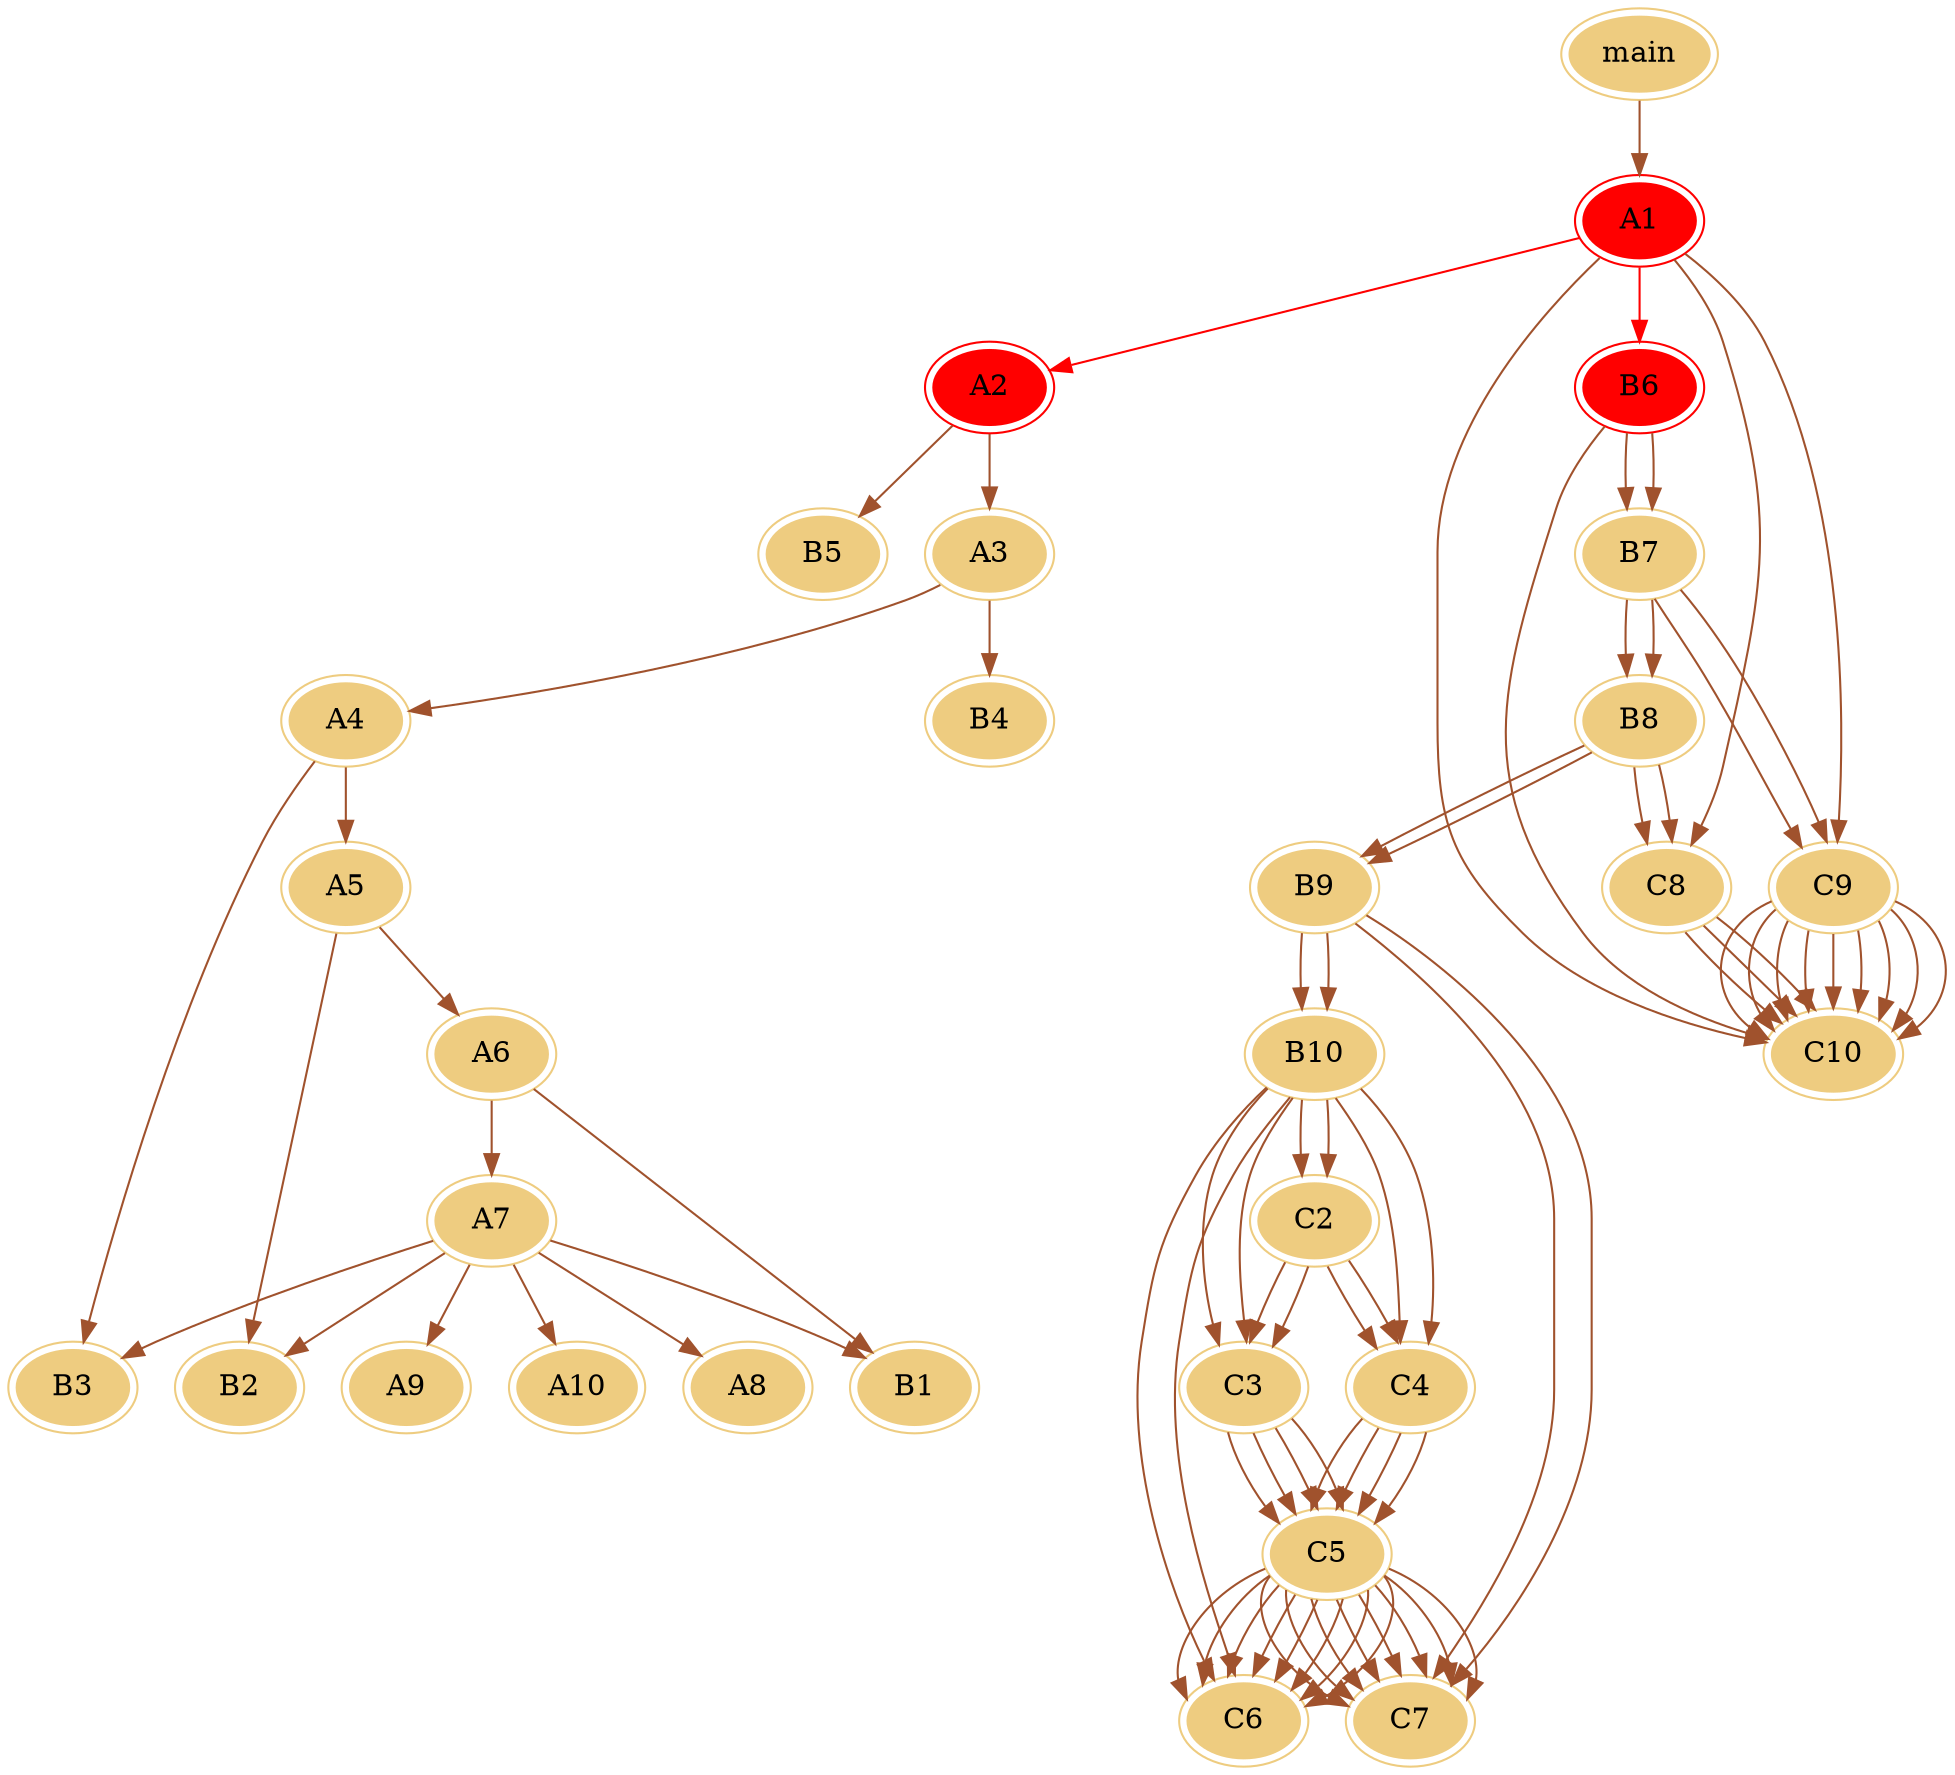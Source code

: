 digraph G {
    /*初始化节点和边的颜色*/
    node [peripheries=2 style=filled color="#eecc80"]
    edge [color="sienna" fontcolor="green"]
main -> A1;
A1 -> A2[color=red];
A2 -> A3;
A3 -> A4;
A4 -> A5;
A5 -> A6;
A6 -> A7;
A7 -> A8;
A7 -> A9;
A7 -> A10;
A7 -> B1;
A7 -> B2;
A7 -> B3;
A6 -> B1;
A5 -> B2;
A4 -> B3;
A3 -> B4;
A2 -> B5;
A1 -> B6[color=red];
B6 -> B7;
B7 -> B8;
B8 -> B9;
B9 -> B10;
B10 -> C2;
C2 -> C3;
C3 -> C5;
C5 -> C6;
C5 -> C7;
C2 -> C4;
C4 -> C5;
C5 -> C6;
C5 -> C7;
B10 -> C3;
C3 -> C5;
C5 -> C6;
C5 -> C7;
B10 -> C4;
C4 -> C5;
C5 -> C6;
C5 -> C7;
B10 -> C6;
B9 -> C7;
B8 -> C8;
C8 -> C10;
B7 -> C9;
C9 -> C10;
C9 -> C10;
C9 -> C10;
B6 -> B7;
B7 -> B8;
B8 -> B9;
B9 -> B10;
B10 -> C2;
C2 -> C3;
C3 -> C5;
C5 -> C6;
C5 -> C7;
C2 -> C4;
C4 -> C5;
C5 -> C6;
C5 -> C7;
B10 -> C3;
C3 -> C5;
C5 -> C6;
C5 -> C7;
B10 -> C4;
C4 -> C5;
C5 -> C6;
C5 -> C7;
B10 -> C6;
B9 -> C7;
B8 -> C8;
C8 -> C10;
B7 -> C9;
C9 -> C10;
C9 -> C10;
C9 -> C10;
B6 -> C10;
A1 -> C10;
A1 -> C9;
C9 -> C10;
C9 -> C10;
C9 -> C10;
A1 -> C8;
C8 -> C10;
A1[color=red];
A2[color=red];
A1[color=red];
B6[color=red];

}